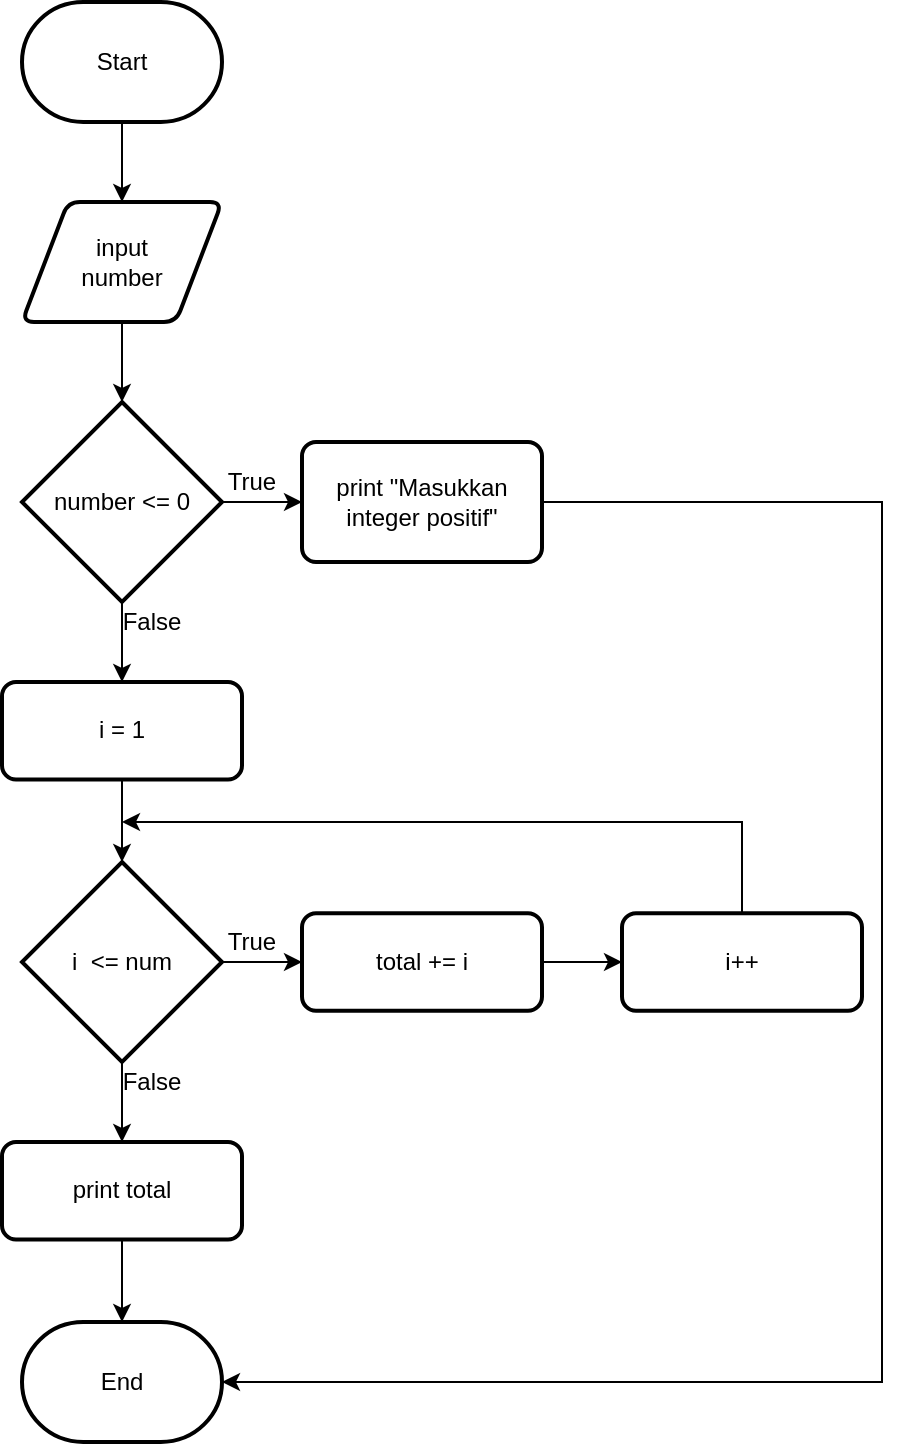 <mxfile version="21.2.1" type="device">
  <diagram name="Page-1" id="PchW1Y0QIS6G1lz6r0_7">
    <mxGraphModel dx="1195" dy="667" grid="1" gridSize="10" guides="1" tooltips="1" connect="1" arrows="1" fold="1" page="1" pageScale="1" pageWidth="850" pageHeight="1100" math="0" shadow="0">
      <root>
        <mxCell id="0" />
        <mxCell id="1" parent="0" />
        <mxCell id="hhqkoH7DIy3Lh6CEVrbi-15" value="" style="edgeStyle=orthogonalEdgeStyle;rounded=0;orthogonalLoop=1;jettySize=auto;html=1;" edge="1" parent="1" source="hhqkoH7DIy3Lh6CEVrbi-1" target="hhqkoH7DIy3Lh6CEVrbi-2">
          <mxGeometry relative="1" as="geometry" />
        </mxCell>
        <mxCell id="hhqkoH7DIy3Lh6CEVrbi-1" value="&lt;div&gt;Start&lt;/div&gt;" style="strokeWidth=2;html=1;shape=mxgraph.flowchart.terminator;whiteSpace=wrap;" vertex="1" parent="1">
          <mxGeometry x="40" y="40" width="100" height="60" as="geometry" />
        </mxCell>
        <mxCell id="hhqkoH7DIy3Lh6CEVrbi-16" value="" style="edgeStyle=orthogonalEdgeStyle;rounded=0;orthogonalLoop=1;jettySize=auto;html=1;" edge="1" parent="1" source="hhqkoH7DIy3Lh6CEVrbi-2" target="hhqkoH7DIy3Lh6CEVrbi-3">
          <mxGeometry relative="1" as="geometry" />
        </mxCell>
        <mxCell id="hhqkoH7DIy3Lh6CEVrbi-2" value="&lt;div&gt;input&lt;/div&gt;&lt;div&gt;number&lt;br&gt;&lt;/div&gt;" style="shape=parallelogram;html=1;strokeWidth=2;perimeter=parallelogramPerimeter;whiteSpace=wrap;rounded=1;arcSize=12;size=0.23;" vertex="1" parent="1">
          <mxGeometry x="40" y="140" width="100" height="60" as="geometry" />
        </mxCell>
        <mxCell id="hhqkoH7DIy3Lh6CEVrbi-17" value="" style="edgeStyle=orthogonalEdgeStyle;rounded=0;orthogonalLoop=1;jettySize=auto;html=1;" edge="1" parent="1" source="hhqkoH7DIy3Lh6CEVrbi-3" target="hhqkoH7DIy3Lh6CEVrbi-8">
          <mxGeometry relative="1" as="geometry" />
        </mxCell>
        <mxCell id="hhqkoH7DIy3Lh6CEVrbi-19" value="" style="edgeStyle=orthogonalEdgeStyle;rounded=0;orthogonalLoop=1;jettySize=auto;html=1;" edge="1" parent="1" source="hhqkoH7DIy3Lh6CEVrbi-3" target="hhqkoH7DIy3Lh6CEVrbi-4">
          <mxGeometry relative="1" as="geometry" />
        </mxCell>
        <mxCell id="hhqkoH7DIy3Lh6CEVrbi-3" value="number &amp;lt;= 0" style="strokeWidth=2;html=1;shape=mxgraph.flowchart.decision;whiteSpace=wrap;" vertex="1" parent="1">
          <mxGeometry x="40" y="240" width="100" height="100" as="geometry" />
        </mxCell>
        <mxCell id="hhqkoH7DIy3Lh6CEVrbi-28" style="edgeStyle=orthogonalEdgeStyle;rounded=0;orthogonalLoop=1;jettySize=auto;html=1;exitX=1;exitY=0.5;exitDx=0;exitDy=0;entryX=1;entryY=0.5;entryDx=0;entryDy=0;entryPerimeter=0;" edge="1" parent="1" source="hhqkoH7DIy3Lh6CEVrbi-4" target="hhqkoH7DIy3Lh6CEVrbi-26">
          <mxGeometry relative="1" as="geometry">
            <Array as="points">
              <mxPoint x="470" y="290" />
              <mxPoint x="470" y="730" />
            </Array>
          </mxGeometry>
        </mxCell>
        <mxCell id="hhqkoH7DIy3Lh6CEVrbi-4" value="print &quot;Masukkan integer positif&quot;" style="rounded=1;whiteSpace=wrap;html=1;absoluteArcSize=1;arcSize=14;strokeWidth=2;" vertex="1" parent="1">
          <mxGeometry x="180" y="260" width="120" height="60" as="geometry" />
        </mxCell>
        <mxCell id="hhqkoH7DIy3Lh6CEVrbi-18" value="" style="edgeStyle=orthogonalEdgeStyle;rounded=0;orthogonalLoop=1;jettySize=auto;html=1;" edge="1" parent="1" source="hhqkoH7DIy3Lh6CEVrbi-8" target="hhqkoH7DIy3Lh6CEVrbi-9">
          <mxGeometry relative="1" as="geometry" />
        </mxCell>
        <mxCell id="hhqkoH7DIy3Lh6CEVrbi-8" value="i = 1" style="rounded=1;whiteSpace=wrap;html=1;absoluteArcSize=1;arcSize=14;strokeWidth=2;" vertex="1" parent="1">
          <mxGeometry x="30" y="380" width="120" height="48.75" as="geometry" />
        </mxCell>
        <mxCell id="hhqkoH7DIy3Lh6CEVrbi-12" value="" style="edgeStyle=orthogonalEdgeStyle;rounded=0;orthogonalLoop=1;jettySize=auto;html=1;" edge="1" parent="1" source="hhqkoH7DIy3Lh6CEVrbi-9" target="hhqkoH7DIy3Lh6CEVrbi-10">
          <mxGeometry relative="1" as="geometry" />
        </mxCell>
        <mxCell id="hhqkoH7DIy3Lh6CEVrbi-25" value="" style="edgeStyle=orthogonalEdgeStyle;rounded=0;orthogonalLoop=1;jettySize=auto;html=1;" edge="1" parent="1" source="hhqkoH7DIy3Lh6CEVrbi-9" target="hhqkoH7DIy3Lh6CEVrbi-24">
          <mxGeometry relative="1" as="geometry" />
        </mxCell>
        <mxCell id="hhqkoH7DIy3Lh6CEVrbi-9" value="i&amp;nbsp; &amp;lt;= num" style="strokeWidth=2;html=1;shape=mxgraph.flowchart.decision;whiteSpace=wrap;" vertex="1" parent="1">
          <mxGeometry x="40" y="470" width="100" height="100" as="geometry" />
        </mxCell>
        <mxCell id="hhqkoH7DIy3Lh6CEVrbi-13" value="" style="edgeStyle=orthogonalEdgeStyle;rounded=0;orthogonalLoop=1;jettySize=auto;html=1;" edge="1" parent="1" source="hhqkoH7DIy3Lh6CEVrbi-10" target="hhqkoH7DIy3Lh6CEVrbi-11">
          <mxGeometry relative="1" as="geometry" />
        </mxCell>
        <mxCell id="hhqkoH7DIy3Lh6CEVrbi-10" value="total += i" style="rounded=1;whiteSpace=wrap;html=1;absoluteArcSize=1;arcSize=14;strokeWidth=2;" vertex="1" parent="1">
          <mxGeometry x="180" y="495.63" width="120" height="48.75" as="geometry" />
        </mxCell>
        <mxCell id="hhqkoH7DIy3Lh6CEVrbi-22" style="edgeStyle=orthogonalEdgeStyle;rounded=0;orthogonalLoop=1;jettySize=auto;html=1;exitX=0.5;exitY=0;exitDx=0;exitDy=0;" edge="1" parent="1" source="hhqkoH7DIy3Lh6CEVrbi-11">
          <mxGeometry relative="1" as="geometry">
            <mxPoint x="90" y="450" as="targetPoint" />
            <Array as="points">
              <mxPoint x="400" y="450" />
            </Array>
          </mxGeometry>
        </mxCell>
        <mxCell id="hhqkoH7DIy3Lh6CEVrbi-11" value="&lt;div&gt;i++&lt;/div&gt;" style="rounded=1;whiteSpace=wrap;html=1;absoluteArcSize=1;arcSize=14;strokeWidth=2;" vertex="1" parent="1">
          <mxGeometry x="340" y="495.63" width="120" height="48.75" as="geometry" />
        </mxCell>
        <mxCell id="hhqkoH7DIy3Lh6CEVrbi-27" value="" style="edgeStyle=orthogonalEdgeStyle;rounded=0;orthogonalLoop=1;jettySize=auto;html=1;" edge="1" parent="1" source="hhqkoH7DIy3Lh6CEVrbi-24" target="hhqkoH7DIy3Lh6CEVrbi-26">
          <mxGeometry relative="1" as="geometry" />
        </mxCell>
        <mxCell id="hhqkoH7DIy3Lh6CEVrbi-24" value="print total" style="rounded=1;whiteSpace=wrap;html=1;absoluteArcSize=1;arcSize=14;strokeWidth=2;" vertex="1" parent="1">
          <mxGeometry x="30" y="610" width="120" height="48.75" as="geometry" />
        </mxCell>
        <mxCell id="hhqkoH7DIy3Lh6CEVrbi-26" value="End" style="strokeWidth=2;html=1;shape=mxgraph.flowchart.terminator;whiteSpace=wrap;" vertex="1" parent="1">
          <mxGeometry x="40" y="700" width="100" height="60" as="geometry" />
        </mxCell>
        <mxCell id="hhqkoH7DIy3Lh6CEVrbi-29" value="True" style="text;html=1;strokeColor=none;fillColor=none;align=center;verticalAlign=middle;whiteSpace=wrap;rounded=0;" vertex="1" parent="1">
          <mxGeometry x="140" y="270" width="30" height="20" as="geometry" />
        </mxCell>
        <mxCell id="hhqkoH7DIy3Lh6CEVrbi-30" value="False" style="text;html=1;strokeColor=none;fillColor=none;align=center;verticalAlign=middle;whiteSpace=wrap;rounded=0;" vertex="1" parent="1">
          <mxGeometry x="90" y="340" width="30" height="20" as="geometry" />
        </mxCell>
        <mxCell id="hhqkoH7DIy3Lh6CEVrbi-31" value="False" style="text;html=1;strokeColor=none;fillColor=none;align=center;verticalAlign=middle;whiteSpace=wrap;rounded=0;" vertex="1" parent="1">
          <mxGeometry x="90" y="570" width="30" height="20" as="geometry" />
        </mxCell>
        <mxCell id="hhqkoH7DIy3Lh6CEVrbi-32" value="True" style="text;html=1;strokeColor=none;fillColor=none;align=center;verticalAlign=middle;whiteSpace=wrap;rounded=0;" vertex="1" parent="1">
          <mxGeometry x="140" y="500" width="30" height="20" as="geometry" />
        </mxCell>
      </root>
    </mxGraphModel>
  </diagram>
</mxfile>
